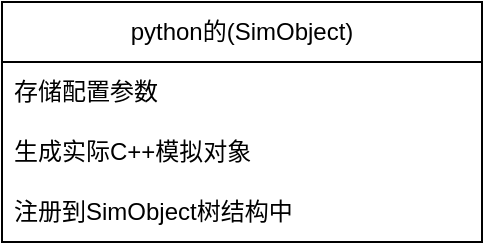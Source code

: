 <mxfile version="27.1.6">
  <diagram name="第 1 页" id="-daLCYb_sPlYekwP6ffY">
    <mxGraphModel dx="910" dy="1061" grid="1" gridSize="10" guides="1" tooltips="1" connect="1" arrows="1" fold="1" page="1" pageScale="1" pageWidth="827" pageHeight="1169" math="0" shadow="0">
      <root>
        <mxCell id="0" />
        <mxCell id="1" parent="0" />
        <mxCell id="MVA4C9VbbbMDx0Rcn064-6" value="python的(SimObject)" style="swimlane;fontStyle=0;childLayout=stackLayout;horizontal=1;startSize=30;horizontalStack=0;resizeParent=1;resizeParentMax=0;resizeLast=0;collapsible=1;marginBottom=0;whiteSpace=wrap;html=1;" vertex="1" parent="1">
          <mxGeometry x="40" y="80" width="240" height="120" as="geometry" />
        </mxCell>
        <mxCell id="MVA4C9VbbbMDx0Rcn064-7" value="存储配置参数" style="text;strokeColor=none;fillColor=none;align=left;verticalAlign=middle;spacingLeft=4;spacingRight=4;overflow=hidden;points=[[0,0.5],[1,0.5]];portConstraint=eastwest;rotatable=0;whiteSpace=wrap;html=1;" vertex="1" parent="MVA4C9VbbbMDx0Rcn064-6">
          <mxGeometry y="30" width="240" height="30" as="geometry" />
        </mxCell>
        <mxCell id="MVA4C9VbbbMDx0Rcn064-8" value="生成实际C++模拟对象" style="text;strokeColor=none;fillColor=none;align=left;verticalAlign=middle;spacingLeft=4;spacingRight=4;overflow=hidden;points=[[0,0.5],[1,0.5]];portConstraint=eastwest;rotatable=0;whiteSpace=wrap;html=1;" vertex="1" parent="MVA4C9VbbbMDx0Rcn064-6">
          <mxGeometry y="60" width="240" height="30" as="geometry" />
        </mxCell>
        <mxCell id="MVA4C9VbbbMDx0Rcn064-9" value="注册到SimObject树结构中" style="text;strokeColor=none;fillColor=none;align=left;verticalAlign=middle;spacingLeft=4;spacingRight=4;overflow=hidden;points=[[0,0.5],[1,0.5]];portConstraint=eastwest;rotatable=0;whiteSpace=wrap;html=1;" vertex="1" parent="MVA4C9VbbbMDx0Rcn064-6">
          <mxGeometry y="90" width="240" height="30" as="geometry" />
        </mxCell>
      </root>
    </mxGraphModel>
  </diagram>
</mxfile>
